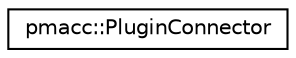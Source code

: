 digraph "Graphical Class Hierarchy"
{
 // LATEX_PDF_SIZE
  edge [fontname="Helvetica",fontsize="10",labelfontname="Helvetica",labelfontsize="10"];
  node [fontname="Helvetica",fontsize="10",shape=record];
  rankdir="LR";
  Node0 [label="pmacc::PluginConnector",height=0.2,width=0.4,color="black", fillcolor="white", style="filled",URL="$classpmacc_1_1_plugin_connector.html",tooltip="Plugin registration and management class."];
}
